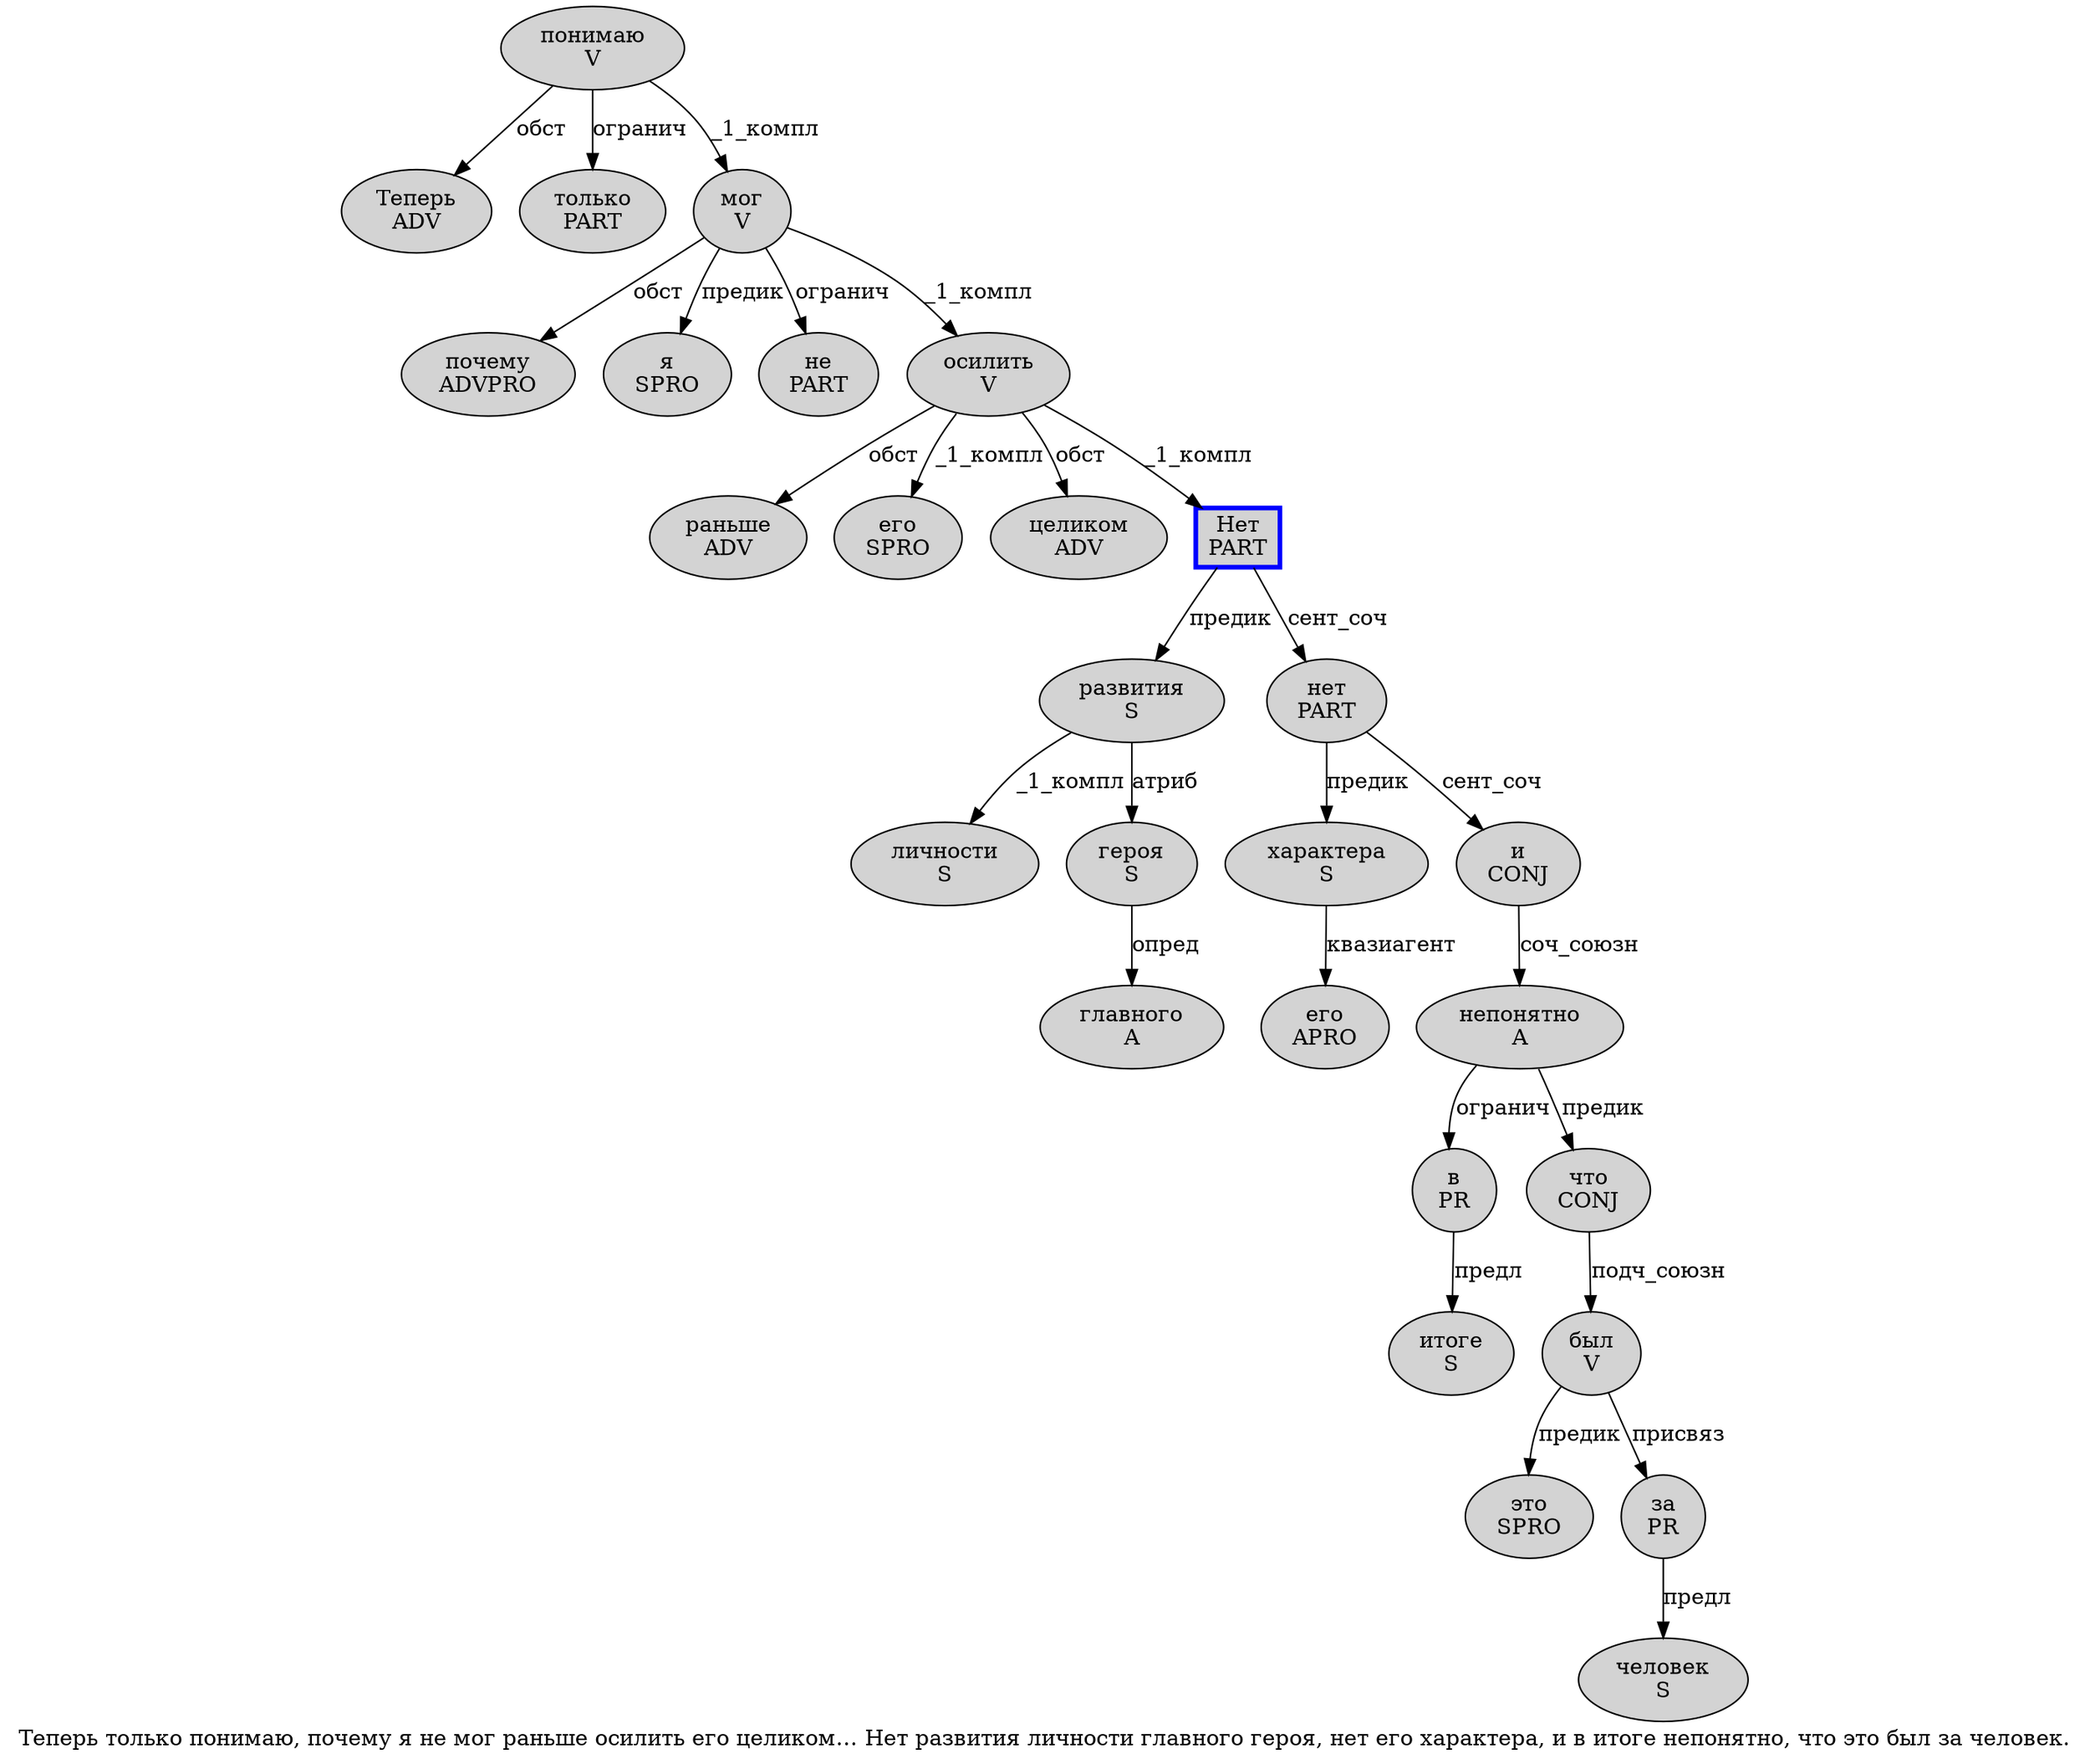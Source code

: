 digraph SENTENCE_2507 {
	graph [label="Теперь только понимаю, почему я не мог раньше осилить его целиком… Нет развития личности главного героя, нет его характера, и в итоге непонятно, что это был за человек."]
	node [style=filled]
		0 [label="Теперь
ADV" color="" fillcolor=lightgray penwidth=1 shape=ellipse]
		1 [label="только
PART" color="" fillcolor=lightgray penwidth=1 shape=ellipse]
		2 [label="понимаю
V" color="" fillcolor=lightgray penwidth=1 shape=ellipse]
		4 [label="почему
ADVPRO" color="" fillcolor=lightgray penwidth=1 shape=ellipse]
		5 [label="я
SPRO" color="" fillcolor=lightgray penwidth=1 shape=ellipse]
		6 [label="не
PART" color="" fillcolor=lightgray penwidth=1 shape=ellipse]
		7 [label="мог
V" color="" fillcolor=lightgray penwidth=1 shape=ellipse]
		8 [label="раньше
ADV" color="" fillcolor=lightgray penwidth=1 shape=ellipse]
		9 [label="осилить
V" color="" fillcolor=lightgray penwidth=1 shape=ellipse]
		10 [label="его
SPRO" color="" fillcolor=lightgray penwidth=1 shape=ellipse]
		11 [label="целиком
ADV" color="" fillcolor=lightgray penwidth=1 shape=ellipse]
		13 [label="Нет
PART" color=blue fillcolor=lightgray penwidth=3 shape=box]
		14 [label="развития
S" color="" fillcolor=lightgray penwidth=1 shape=ellipse]
		15 [label="личности
S" color="" fillcolor=lightgray penwidth=1 shape=ellipse]
		16 [label="главного
A" color="" fillcolor=lightgray penwidth=1 shape=ellipse]
		17 [label="героя
S" color="" fillcolor=lightgray penwidth=1 shape=ellipse]
		19 [label="нет
PART" color="" fillcolor=lightgray penwidth=1 shape=ellipse]
		20 [label="его
APRO" color="" fillcolor=lightgray penwidth=1 shape=ellipse]
		21 [label="характера
S" color="" fillcolor=lightgray penwidth=1 shape=ellipse]
		23 [label="и
CONJ" color="" fillcolor=lightgray penwidth=1 shape=ellipse]
		24 [label="в
PR" color="" fillcolor=lightgray penwidth=1 shape=ellipse]
		25 [label="итоге
S" color="" fillcolor=lightgray penwidth=1 shape=ellipse]
		26 [label="непонятно
A" color="" fillcolor=lightgray penwidth=1 shape=ellipse]
		28 [label="что
CONJ" color="" fillcolor=lightgray penwidth=1 shape=ellipse]
		29 [label="это
SPRO" color="" fillcolor=lightgray penwidth=1 shape=ellipse]
		30 [label="был
V" color="" fillcolor=lightgray penwidth=1 shape=ellipse]
		31 [label="за
PR" color="" fillcolor=lightgray penwidth=1 shape=ellipse]
		32 [label="человек
S" color="" fillcolor=lightgray penwidth=1 shape=ellipse]
			13 -> 14 [label="предик"]
			13 -> 19 [label="сент_соч"]
			2 -> 0 [label="обст"]
			2 -> 1 [label="огранич"]
			2 -> 7 [label="_1_компл"]
			23 -> 26 [label="соч_союзн"]
			26 -> 24 [label="огранич"]
			26 -> 28 [label="предик"]
			19 -> 21 [label="предик"]
			19 -> 23 [label="сент_соч"]
			14 -> 15 [label="_1_компл"]
			14 -> 17 [label="атриб"]
			28 -> 30 [label="подч_союзн"]
			31 -> 32 [label="предл"]
			17 -> 16 [label="опред"]
			7 -> 4 [label="обст"]
			7 -> 5 [label="предик"]
			7 -> 6 [label="огранич"]
			7 -> 9 [label="_1_компл"]
			21 -> 20 [label="квазиагент"]
			9 -> 8 [label="обст"]
			9 -> 10 [label="_1_компл"]
			9 -> 11 [label="обст"]
			9 -> 13 [label="_1_компл"]
			30 -> 29 [label="предик"]
			30 -> 31 [label="присвяз"]
			24 -> 25 [label="предл"]
}
